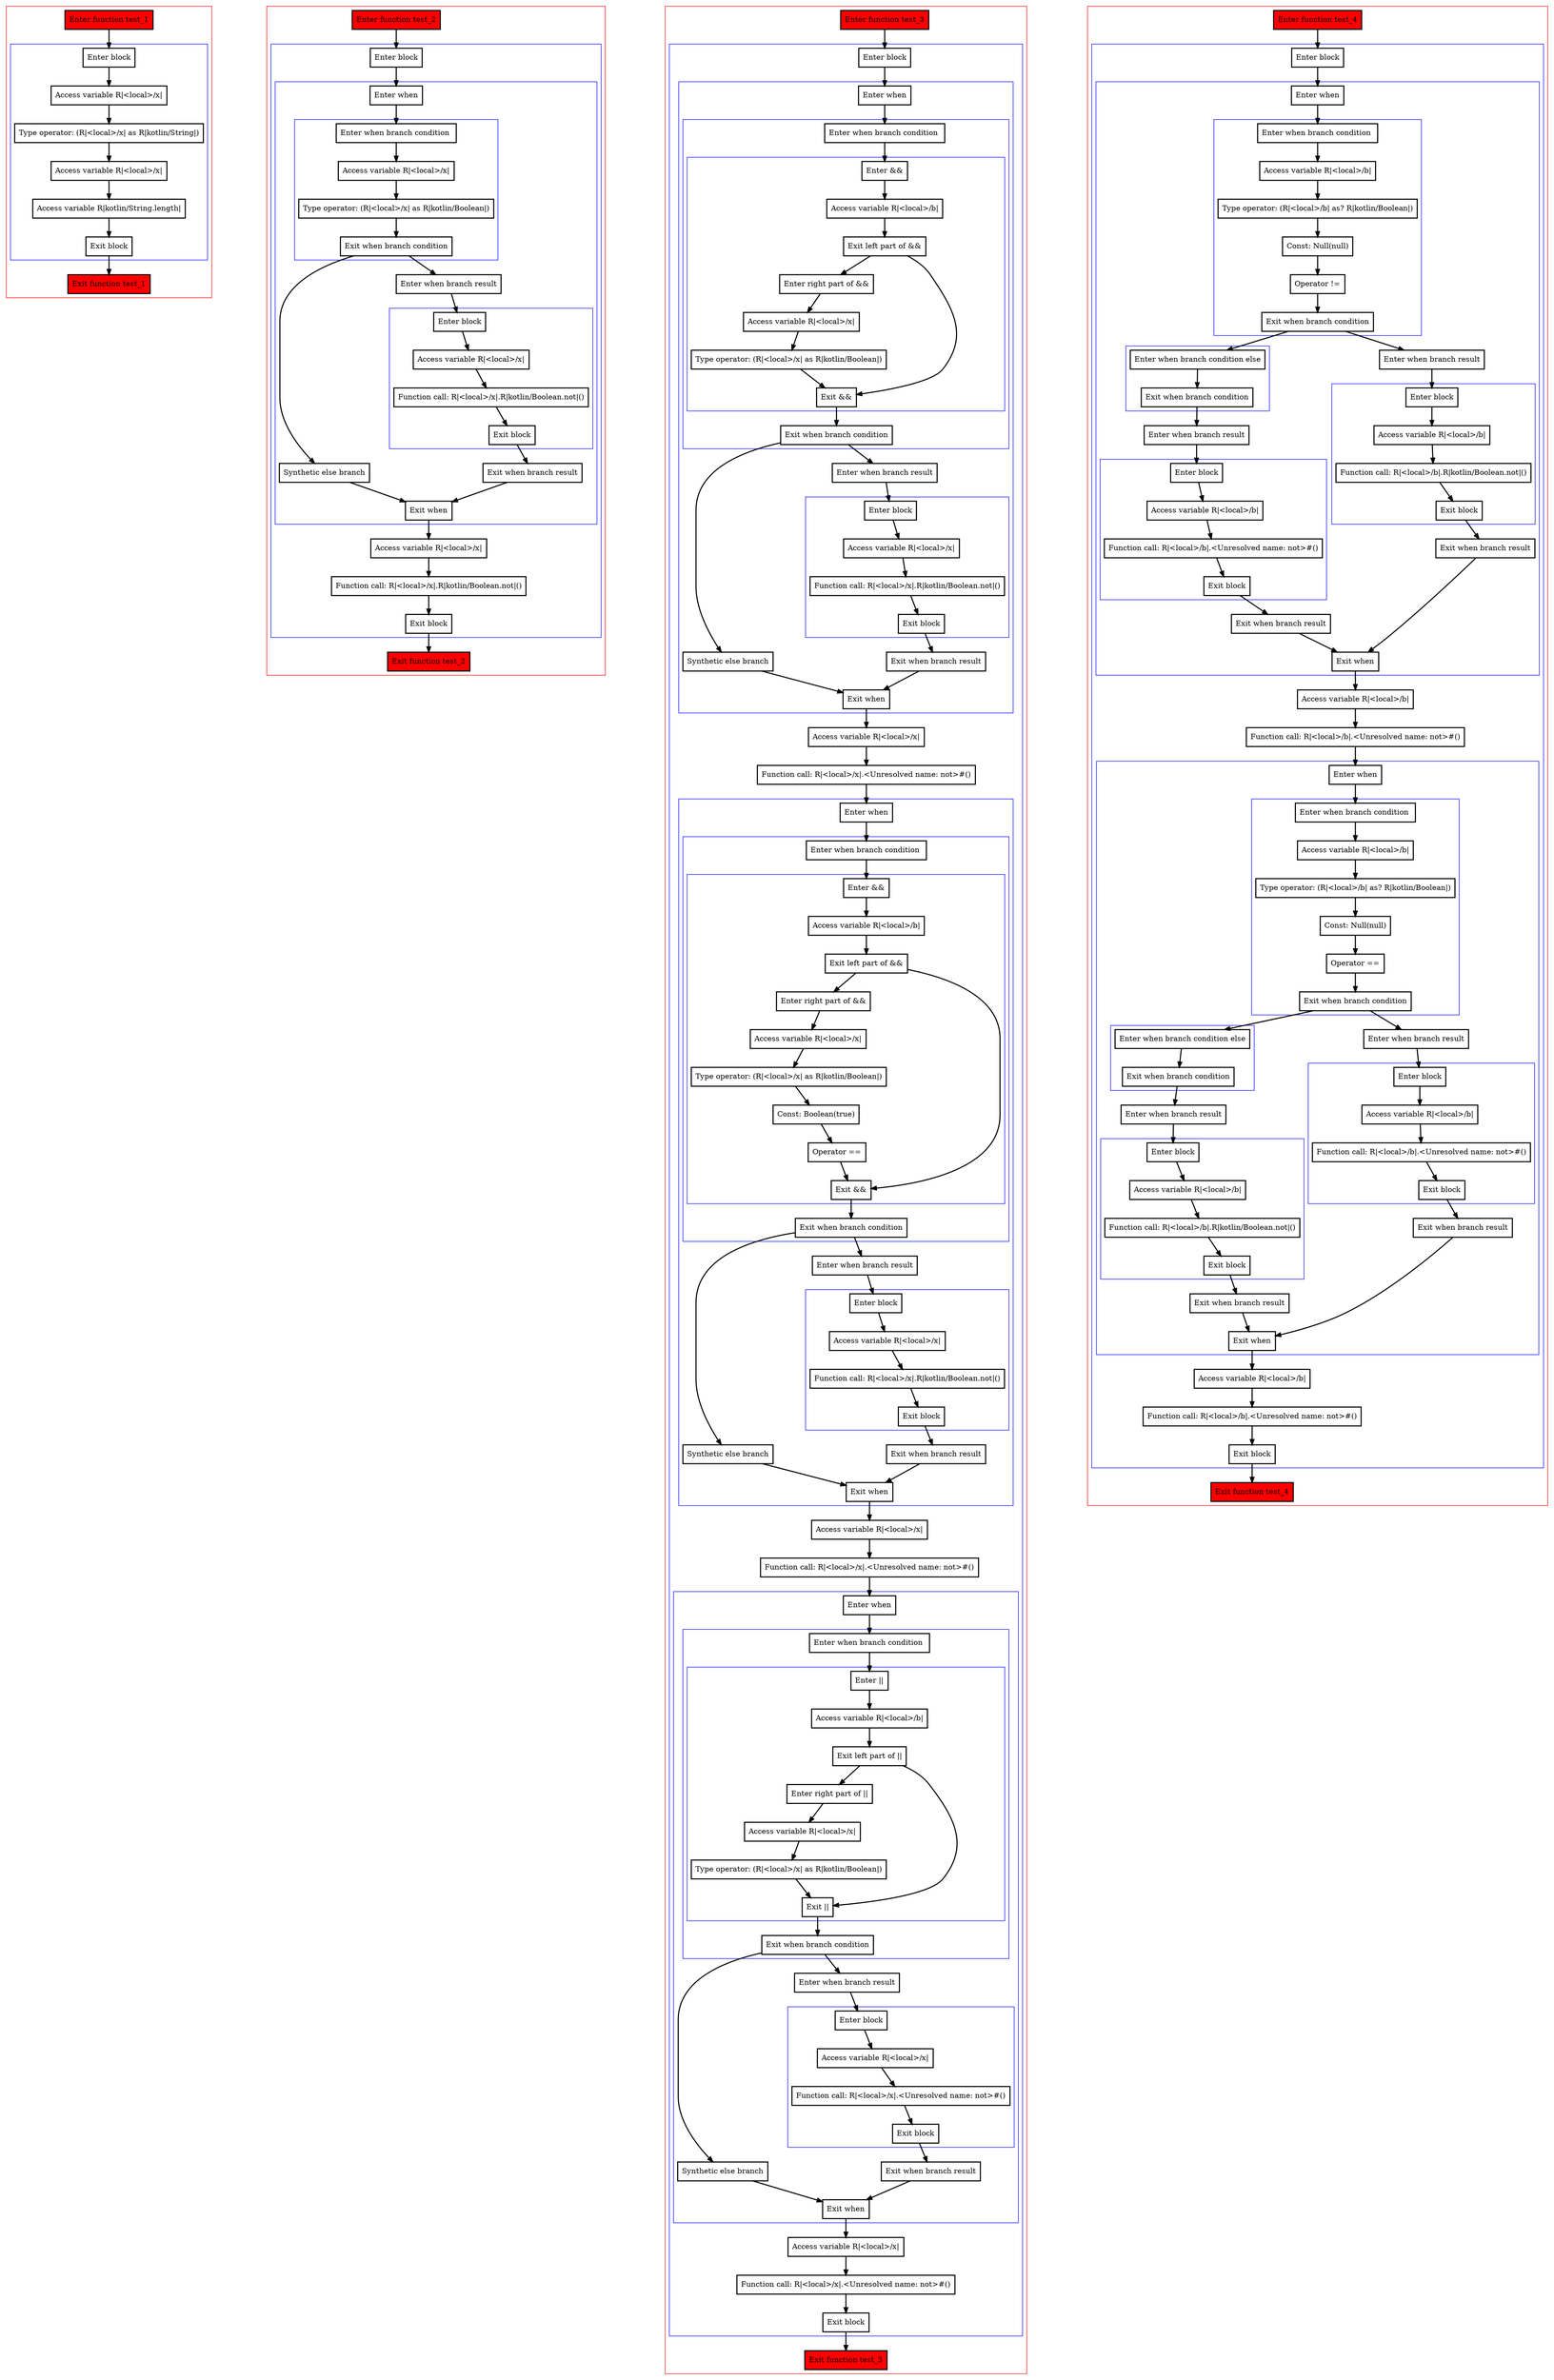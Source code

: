 digraph casts_kt {
    graph [nodesep=3]
    node [shape=box penwidth=2]
    edge [penwidth=2]

    subgraph cluster_0 {
        color=red
        0 [label="Enter function test_1" style="filled" fillcolor=red];
        subgraph cluster_1 {
            color=blue
            1 [label="Enter block"];
            2 [label="Access variable R|<local>/x|"];
            3 [label="Type operator: (R|<local>/x| as R|kotlin/String|)"];
            4 [label="Access variable R|<local>/x|"];
            5 [label="Access variable R|kotlin/String.length|"];
            6 [label="Exit block"];
        }
        7 [label="Exit function test_1" style="filled" fillcolor=red];
    }
    0 -> {1};
    1 -> {2};
    2 -> {3};
    3 -> {4};
    4 -> {5};
    5 -> {6};
    6 -> {7};

    subgraph cluster_2 {
        color=red
        8 [label="Enter function test_2" style="filled" fillcolor=red];
        subgraph cluster_3 {
            color=blue
            9 [label="Enter block"];
            subgraph cluster_4 {
                color=blue
                10 [label="Enter when"];
                subgraph cluster_5 {
                    color=blue
                    11 [label="Enter when branch condition "];
                    12 [label="Access variable R|<local>/x|"];
                    13 [label="Type operator: (R|<local>/x| as R|kotlin/Boolean|)"];
                    14 [label="Exit when branch condition"];
                }
                15 [label="Synthetic else branch"];
                16 [label="Enter when branch result"];
                subgraph cluster_6 {
                    color=blue
                    17 [label="Enter block"];
                    18 [label="Access variable R|<local>/x|"];
                    19 [label="Function call: R|<local>/x|.R|kotlin/Boolean.not|()"];
                    20 [label="Exit block"];
                }
                21 [label="Exit when branch result"];
                22 [label="Exit when"];
            }
            23 [label="Access variable R|<local>/x|"];
            24 [label="Function call: R|<local>/x|.R|kotlin/Boolean.not|()"];
            25 [label="Exit block"];
        }
        26 [label="Exit function test_2" style="filled" fillcolor=red];
    }
    8 -> {9};
    9 -> {10};
    10 -> {11};
    11 -> {12};
    12 -> {13};
    13 -> {14};
    14 -> {16 15};
    15 -> {22};
    16 -> {17};
    17 -> {18};
    18 -> {19};
    19 -> {20};
    20 -> {21};
    21 -> {22};
    22 -> {23};
    23 -> {24};
    24 -> {25};
    25 -> {26};

    subgraph cluster_7 {
        color=red
        27 [label="Enter function test_3" style="filled" fillcolor=red];
        subgraph cluster_8 {
            color=blue
            28 [label="Enter block"];
            subgraph cluster_9 {
                color=blue
                29 [label="Enter when"];
                subgraph cluster_10 {
                    color=blue
                    30 [label="Enter when branch condition "];
                    subgraph cluster_11 {
                        color=blue
                        31 [label="Enter &&"];
                        32 [label="Access variable R|<local>/b|"];
                        33 [label="Exit left part of &&"];
                        34 [label="Enter right part of &&"];
                        35 [label="Access variable R|<local>/x|"];
                        36 [label="Type operator: (R|<local>/x| as R|kotlin/Boolean|)"];
                        37 [label="Exit &&"];
                    }
                    38 [label="Exit when branch condition"];
                }
                39 [label="Synthetic else branch"];
                40 [label="Enter when branch result"];
                subgraph cluster_12 {
                    color=blue
                    41 [label="Enter block"];
                    42 [label="Access variable R|<local>/x|"];
                    43 [label="Function call: R|<local>/x|.R|kotlin/Boolean.not|()"];
                    44 [label="Exit block"];
                }
                45 [label="Exit when branch result"];
                46 [label="Exit when"];
            }
            47 [label="Access variable R|<local>/x|"];
            48 [label="Function call: R|<local>/x|.<Unresolved name: not>#()"];
            subgraph cluster_13 {
                color=blue
                49 [label="Enter when"];
                subgraph cluster_14 {
                    color=blue
                    50 [label="Enter when branch condition "];
                    subgraph cluster_15 {
                        color=blue
                        51 [label="Enter &&"];
                        52 [label="Access variable R|<local>/b|"];
                        53 [label="Exit left part of &&"];
                        54 [label="Enter right part of &&"];
                        55 [label="Access variable R|<local>/x|"];
                        56 [label="Type operator: (R|<local>/x| as R|kotlin/Boolean|)"];
                        57 [label="Const: Boolean(true)"];
                        58 [label="Operator =="];
                        59 [label="Exit &&"];
                    }
                    60 [label="Exit when branch condition"];
                }
                61 [label="Synthetic else branch"];
                62 [label="Enter when branch result"];
                subgraph cluster_16 {
                    color=blue
                    63 [label="Enter block"];
                    64 [label="Access variable R|<local>/x|"];
                    65 [label="Function call: R|<local>/x|.R|kotlin/Boolean.not|()"];
                    66 [label="Exit block"];
                }
                67 [label="Exit when branch result"];
                68 [label="Exit when"];
            }
            69 [label="Access variable R|<local>/x|"];
            70 [label="Function call: R|<local>/x|.<Unresolved name: not>#()"];
            subgraph cluster_17 {
                color=blue
                71 [label="Enter when"];
                subgraph cluster_18 {
                    color=blue
                    72 [label="Enter when branch condition "];
                    subgraph cluster_19 {
                        color=blue
                        73 [label="Enter ||"];
                        74 [label="Access variable R|<local>/b|"];
                        75 [label="Exit left part of ||"];
                        76 [label="Enter right part of ||"];
                        77 [label="Access variable R|<local>/x|"];
                        78 [label="Type operator: (R|<local>/x| as R|kotlin/Boolean|)"];
                        79 [label="Exit ||"];
                    }
                    80 [label="Exit when branch condition"];
                }
                81 [label="Synthetic else branch"];
                82 [label="Enter when branch result"];
                subgraph cluster_20 {
                    color=blue
                    83 [label="Enter block"];
                    84 [label="Access variable R|<local>/x|"];
                    85 [label="Function call: R|<local>/x|.<Unresolved name: not>#()"];
                    86 [label="Exit block"];
                }
                87 [label="Exit when branch result"];
                88 [label="Exit when"];
            }
            89 [label="Access variable R|<local>/x|"];
            90 [label="Function call: R|<local>/x|.<Unresolved name: not>#()"];
            91 [label="Exit block"];
        }
        92 [label="Exit function test_3" style="filled" fillcolor=red];
    }
    27 -> {28};
    28 -> {29};
    29 -> {30};
    30 -> {31};
    31 -> {32};
    32 -> {33};
    33 -> {37 34};
    34 -> {35};
    35 -> {36};
    36 -> {37};
    37 -> {38};
    38 -> {40 39};
    39 -> {46};
    40 -> {41};
    41 -> {42};
    42 -> {43};
    43 -> {44};
    44 -> {45};
    45 -> {46};
    46 -> {47};
    47 -> {48};
    48 -> {49};
    49 -> {50};
    50 -> {51};
    51 -> {52};
    52 -> {53};
    53 -> {59 54};
    54 -> {55};
    55 -> {56};
    56 -> {57};
    57 -> {58};
    58 -> {59};
    59 -> {60};
    60 -> {62 61};
    61 -> {68};
    62 -> {63};
    63 -> {64};
    64 -> {65};
    65 -> {66};
    66 -> {67};
    67 -> {68};
    68 -> {69};
    69 -> {70};
    70 -> {71};
    71 -> {72};
    72 -> {73};
    73 -> {74};
    74 -> {75};
    75 -> {79 76};
    76 -> {77};
    77 -> {78};
    78 -> {79};
    79 -> {80};
    80 -> {82 81};
    81 -> {88};
    82 -> {83};
    83 -> {84};
    84 -> {85};
    85 -> {86};
    86 -> {87};
    87 -> {88};
    88 -> {89};
    89 -> {90};
    90 -> {91};
    91 -> {92};

    subgraph cluster_21 {
        color=red
        93 [label="Enter function test_4" style="filled" fillcolor=red];
        subgraph cluster_22 {
            color=blue
            94 [label="Enter block"];
            subgraph cluster_23 {
                color=blue
                95 [label="Enter when"];
                subgraph cluster_24 {
                    color=blue
                    96 [label="Enter when branch condition "];
                    97 [label="Access variable R|<local>/b|"];
                    98 [label="Type operator: (R|<local>/b| as? R|kotlin/Boolean|)"];
                    99 [label="Const: Null(null)"];
                    100 [label="Operator !="];
                    101 [label="Exit when branch condition"];
                }
                subgraph cluster_25 {
                    color=blue
                    102 [label="Enter when branch condition else"];
                    103 [label="Exit when branch condition"];
                }
                104 [label="Enter when branch result"];
                subgraph cluster_26 {
                    color=blue
                    105 [label="Enter block"];
                    106 [label="Access variable R|<local>/b|"];
                    107 [label="Function call: R|<local>/b|.<Unresolved name: not>#()"];
                    108 [label="Exit block"];
                }
                109 [label="Exit when branch result"];
                110 [label="Enter when branch result"];
                subgraph cluster_27 {
                    color=blue
                    111 [label="Enter block"];
                    112 [label="Access variable R|<local>/b|"];
                    113 [label="Function call: R|<local>/b|.R|kotlin/Boolean.not|()"];
                    114 [label="Exit block"];
                }
                115 [label="Exit when branch result"];
                116 [label="Exit when"];
            }
            117 [label="Access variable R|<local>/b|"];
            118 [label="Function call: R|<local>/b|.<Unresolved name: not>#()"];
            subgraph cluster_28 {
                color=blue
                119 [label="Enter when"];
                subgraph cluster_29 {
                    color=blue
                    120 [label="Enter when branch condition "];
                    121 [label="Access variable R|<local>/b|"];
                    122 [label="Type operator: (R|<local>/b| as? R|kotlin/Boolean|)"];
                    123 [label="Const: Null(null)"];
                    124 [label="Operator =="];
                    125 [label="Exit when branch condition"];
                }
                subgraph cluster_30 {
                    color=blue
                    126 [label="Enter when branch condition else"];
                    127 [label="Exit when branch condition"];
                }
                128 [label="Enter when branch result"];
                subgraph cluster_31 {
                    color=blue
                    129 [label="Enter block"];
                    130 [label="Access variable R|<local>/b|"];
                    131 [label="Function call: R|<local>/b|.R|kotlin/Boolean.not|()"];
                    132 [label="Exit block"];
                }
                133 [label="Exit when branch result"];
                134 [label="Enter when branch result"];
                subgraph cluster_32 {
                    color=blue
                    135 [label="Enter block"];
                    136 [label="Access variable R|<local>/b|"];
                    137 [label="Function call: R|<local>/b|.<Unresolved name: not>#()"];
                    138 [label="Exit block"];
                }
                139 [label="Exit when branch result"];
                140 [label="Exit when"];
            }
            141 [label="Access variable R|<local>/b|"];
            142 [label="Function call: R|<local>/b|.<Unresolved name: not>#()"];
            143 [label="Exit block"];
        }
        144 [label="Exit function test_4" style="filled" fillcolor=red];
    }
    93 -> {94};
    94 -> {95};
    95 -> {96};
    96 -> {97};
    97 -> {98};
    98 -> {99};
    99 -> {100};
    100 -> {101};
    101 -> {110 102};
    102 -> {103};
    103 -> {104};
    104 -> {105};
    105 -> {106};
    106 -> {107};
    107 -> {108};
    108 -> {109};
    109 -> {116};
    110 -> {111};
    111 -> {112};
    112 -> {113};
    113 -> {114};
    114 -> {115};
    115 -> {116};
    116 -> {117};
    117 -> {118};
    118 -> {119};
    119 -> {120};
    120 -> {121};
    121 -> {122};
    122 -> {123};
    123 -> {124};
    124 -> {125};
    125 -> {134 126};
    126 -> {127};
    127 -> {128};
    128 -> {129};
    129 -> {130};
    130 -> {131};
    131 -> {132};
    132 -> {133};
    133 -> {140};
    134 -> {135};
    135 -> {136};
    136 -> {137};
    137 -> {138};
    138 -> {139};
    139 -> {140};
    140 -> {141};
    141 -> {142};
    142 -> {143};
    143 -> {144};

}
